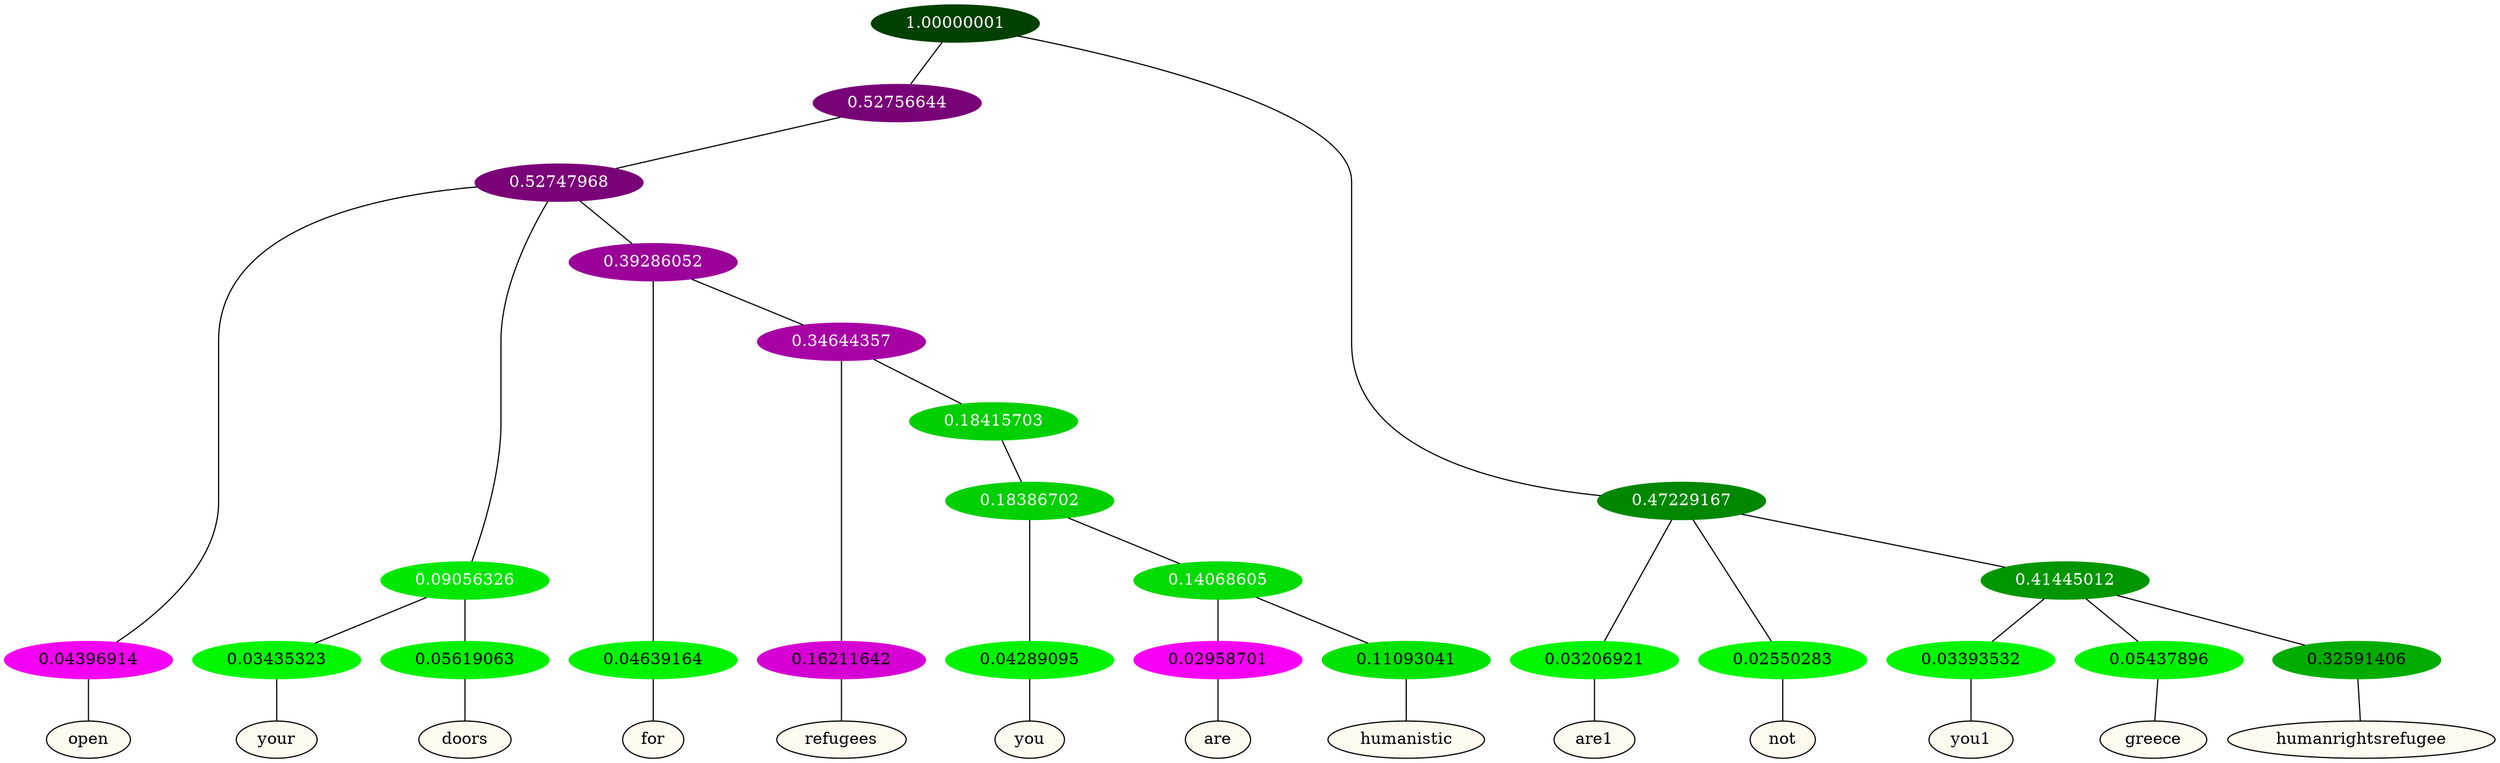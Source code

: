 graph {
	node [format=png height=0.15 nodesep=0.001 ordering=out overlap=prism overlap_scaling=0.01 ranksep=0.001 ratio=0.2 style=filled width=0.15]
	{
		rank=same
		a_w_7 [label=open color=black fillcolor=floralwhite style="filled,solid"]
		a_w_13 [label=your color=black fillcolor=floralwhite style="filled,solid"]
		a_w_14 [label=doors color=black fillcolor=floralwhite style="filled,solid"]
		a_w_15 [label=for color=black fillcolor=floralwhite style="filled,solid"]
		a_w_17 [label=refugees color=black fillcolor=floralwhite style="filled,solid"]
		a_w_20 [label=you color=black fillcolor=floralwhite style="filled,solid"]
		a_w_22 [label=are color=black fillcolor=floralwhite style="filled,solid"]
		a_w_23 [label=humanistic color=black fillcolor=floralwhite style="filled,solid"]
		a_w_4 [label=are1 color=black fillcolor=floralwhite style="filled,solid"]
		a_w_5 [label=not color=black fillcolor=floralwhite style="filled,solid"]
		a_w_10 [label=you1 color=black fillcolor=floralwhite style="filled,solid"]
		a_w_11 [label=greece color=black fillcolor=floralwhite style="filled,solid"]
		a_w_12 [label=humanrightsrefugee color=black fillcolor=floralwhite style="filled,solid"]
	}
	a_n_7 -- a_w_7
	a_n_13 -- a_w_13
	a_n_14 -- a_w_14
	a_n_15 -- a_w_15
	a_n_17 -- a_w_17
	a_n_20 -- a_w_20
	a_n_22 -- a_w_22
	a_n_23 -- a_w_23
	a_n_4 -- a_w_4
	a_n_5 -- a_w_5
	a_n_10 -- a_w_10
	a_n_11 -- a_w_11
	a_n_12 -- a_w_12
	{
		rank=same
		a_n_7 [label=0.04396914 color="0.835 1.000 0.956" fontcolor=black]
		a_n_13 [label=0.03435323 color="0.334 1.000 0.966" fontcolor=black]
		a_n_14 [label=0.05619063 color="0.334 1.000 0.944" fontcolor=black]
		a_n_15 [label=0.04639164 color="0.334 1.000 0.954" fontcolor=black]
		a_n_17 [label=0.16211642 color="0.835 1.000 0.838" fontcolor=black]
		a_n_20 [label=0.04289095 color="0.334 1.000 0.957" fontcolor=black]
		a_n_22 [label=0.02958701 color="0.835 1.000 0.970" fontcolor=black]
		a_n_23 [label=0.11093041 color="0.334 1.000 0.889" fontcolor=black]
		a_n_4 [label=0.03206921 color="0.334 1.000 0.968" fontcolor=black]
		a_n_5 [label=0.02550283 color="0.334 1.000 0.974" fontcolor=black]
		a_n_10 [label=0.03393532 color="0.334 1.000 0.966" fontcolor=black]
		a_n_11 [label=0.05437896 color="0.334 1.000 0.946" fontcolor=black]
		a_n_12 [label=0.32591406 color="0.334 1.000 0.674" fontcolor=black]
	}
	a_n_0 [label=1.00000001 color="0.334 1.000 0.250" fontcolor=grey99]
	a_n_1 [label=0.52756644 color="0.835 1.000 0.472" fontcolor=grey99]
	a_n_0 -- a_n_1
	a_n_2 [label=0.47229167 color="0.334 1.000 0.528" fontcolor=grey99]
	a_n_0 -- a_n_2
	a_n_3 [label=0.52747968 color="0.835 1.000 0.473" fontcolor=grey99]
	a_n_1 -- a_n_3
	a_n_2 -- a_n_4
	a_n_2 -- a_n_5
	a_n_6 [label=0.41445012 color="0.334 1.000 0.586" fontcolor=grey99]
	a_n_2 -- a_n_6
	a_n_3 -- a_n_7
	a_n_8 [label=0.09056326 color="0.334 1.000 0.909" fontcolor=grey99]
	a_n_3 -- a_n_8
	a_n_9 [label=0.39286052 color="0.835 1.000 0.607" fontcolor=grey99]
	a_n_3 -- a_n_9
	a_n_6 -- a_n_10
	a_n_6 -- a_n_11
	a_n_6 -- a_n_12
	a_n_8 -- a_n_13
	a_n_8 -- a_n_14
	a_n_9 -- a_n_15
	a_n_16 [label=0.34644357 color="0.835 1.000 0.654" fontcolor=grey99]
	a_n_9 -- a_n_16
	a_n_16 -- a_n_17
	a_n_18 [label=0.18415703 color="0.334 1.000 0.816" fontcolor=grey99]
	a_n_16 -- a_n_18
	a_n_19 [label=0.18386702 color="0.334 1.000 0.816" fontcolor=grey99]
	a_n_18 -- a_n_19
	a_n_19 -- a_n_20
	a_n_21 [label=0.14068605 color="0.334 1.000 0.859" fontcolor=grey99]
	a_n_19 -- a_n_21
	a_n_21 -- a_n_22
	a_n_21 -- a_n_23
}
